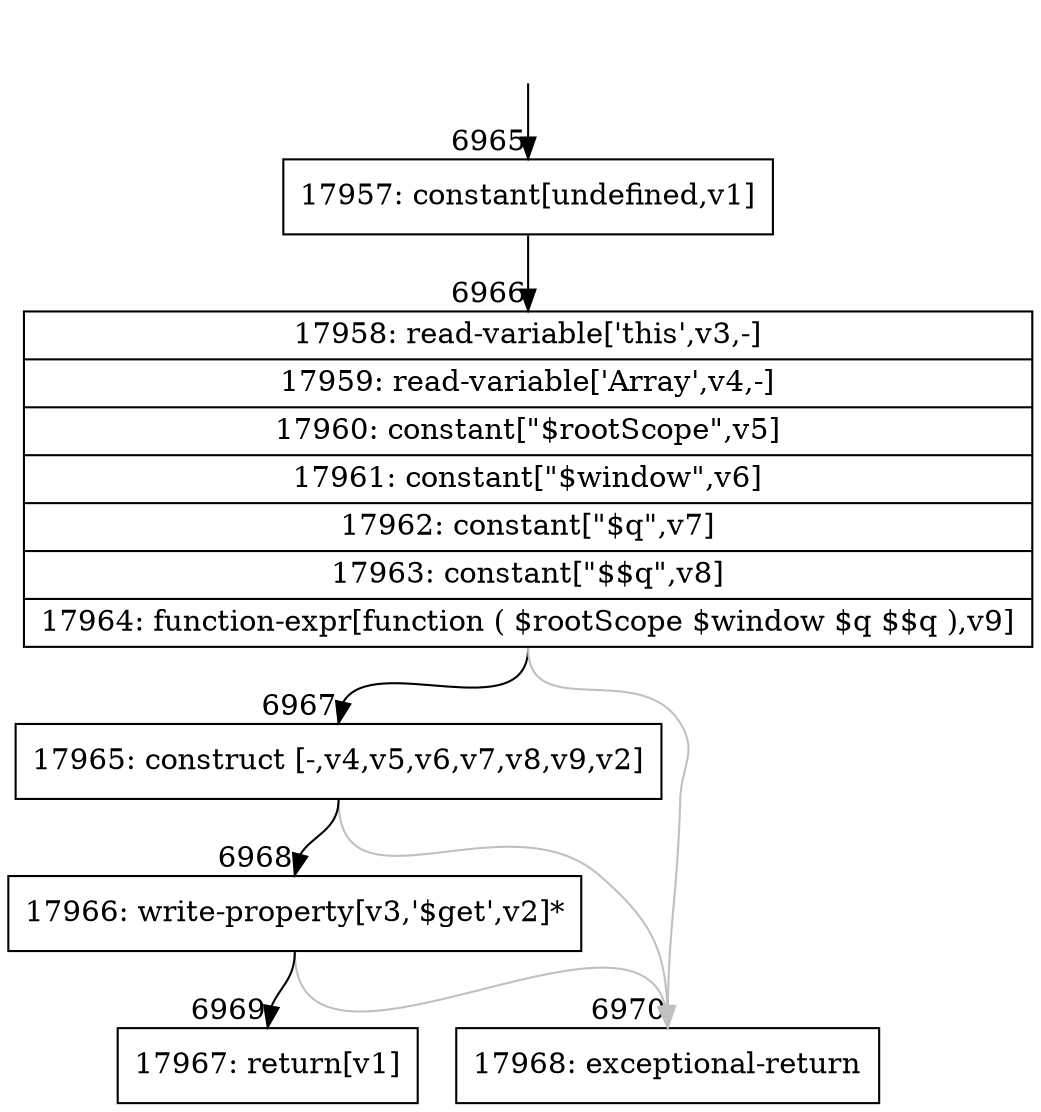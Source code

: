 digraph {
rankdir="TD"
BB_entry518[shape=none,label=""];
BB_entry518 -> BB6965 [tailport=s, headport=n, headlabel="    6965"]
BB6965 [shape=record label="{17957: constant[undefined,v1]}" ] 
BB6965 -> BB6966 [tailport=s, headport=n, headlabel="      6966"]
BB6966 [shape=record label="{17958: read-variable['this',v3,-]|17959: read-variable['Array',v4,-]|17960: constant[\"$rootScope\",v5]|17961: constant[\"$window\",v6]|17962: constant[\"$q\",v7]|17963: constant[\"$$q\",v8]|17964: function-expr[function ( $rootScope $window $q $$q ),v9]}" ] 
BB6966 -> BB6967 [tailport=s, headport=n, headlabel="      6967"]
BB6966 -> BB6970 [tailport=s, headport=n, color=gray, headlabel="      6970"]
BB6967 [shape=record label="{17965: construct [-,v4,v5,v6,v7,v8,v9,v2]}" ] 
BB6967 -> BB6968 [tailport=s, headport=n, headlabel="      6968"]
BB6967 -> BB6970 [tailport=s, headport=n, color=gray]
BB6968 [shape=record label="{17966: write-property[v3,'$get',v2]*}" ] 
BB6968 -> BB6969 [tailport=s, headport=n, headlabel="      6969"]
BB6968 -> BB6970 [tailport=s, headport=n, color=gray]
BB6969 [shape=record label="{17967: return[v1]}" ] 
BB6970 [shape=record label="{17968: exceptional-return}" ] 
//#$~ 11116
}
